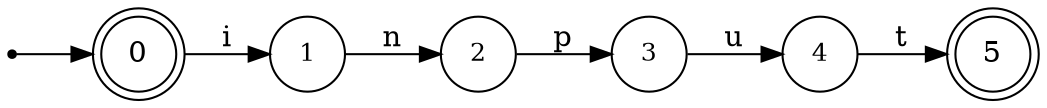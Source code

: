 digraph finite_state_machine {
	rankdir=LR;
	size="10,10"

	node [ shape = doublecircle, label = "0", fontsize  = 14] n0;

	node [ shape = circle, label = "1", fontsize  = 12] n1;
	node [ shape = circle, label = "2", fontsize  = 12] n2;
	node [ shape = circle, label = "3", fontsize  = 12] n3;
	node [ shape = circle, label = "4", fontsize  = 12] n4;

	node [ shape = doublecircle, label = "5", fontsize  = 14] n5;

	node [shape = point ]; qi
	qi -> n0;

	n0 -> n1 [ label = "i" ];
	n1 -> n2 [ label = "n" ];
	n2 -> n3 [ label = "p" ];
	n3 -> n4 [ label = "u" ];
	n4 -> n5 [ label = "t" ];
}